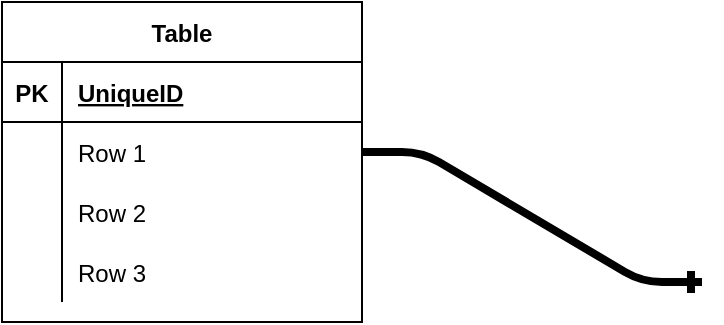 <mxfile version="14.1.8" type="github"><diagram id="_ZeF5XLmBIIkiQpLwpKp" name="Page-1"><mxGraphModel dx="1422" dy="709" grid="1" gridSize="10" guides="1" tooltips="1" connect="1" arrows="1" fold="1" page="1" pageScale="1" pageWidth="850" pageHeight="1100" math="0" shadow="0"><root><mxCell id="0"/><mxCell id="1" parent="0"/><mxCell id="l9i5rqNwiFYvo-mbfUiR-1" value="Table" style="shape=table;startSize=30;container=1;collapsible=1;childLayout=tableLayout;fixedRows=1;rowLines=0;fontStyle=1;align=center;resizeLast=1;" parent="1" vertex="1"><mxGeometry x="130" y="70" width="180" height="160" as="geometry"/></mxCell><mxCell id="l9i5rqNwiFYvo-mbfUiR-2" value="" style="shape=partialRectangle;collapsible=0;dropTarget=0;pointerEvents=0;fillColor=none;top=0;left=0;bottom=1;right=0;points=[[0,0.5],[1,0.5]];portConstraint=eastwest;" parent="l9i5rqNwiFYvo-mbfUiR-1" vertex="1"><mxGeometry y="30" width="180" height="30" as="geometry"/></mxCell><mxCell id="l9i5rqNwiFYvo-mbfUiR-3" value="PK" style="shape=partialRectangle;connectable=0;fillColor=none;top=0;left=0;bottom=0;right=0;fontStyle=1;overflow=hidden;" parent="l9i5rqNwiFYvo-mbfUiR-2" vertex="1"><mxGeometry width="30" height="30" as="geometry"/></mxCell><mxCell id="l9i5rqNwiFYvo-mbfUiR-4" value="UniqueID" style="shape=partialRectangle;connectable=0;fillColor=none;top=0;left=0;bottom=0;right=0;align=left;spacingLeft=6;fontStyle=5;overflow=hidden;" parent="l9i5rqNwiFYvo-mbfUiR-2" vertex="1"><mxGeometry x="30" width="150" height="30" as="geometry"/></mxCell><mxCell id="l9i5rqNwiFYvo-mbfUiR-5" value="" style="shape=partialRectangle;collapsible=0;dropTarget=0;pointerEvents=0;fillColor=none;top=0;left=0;bottom=0;right=0;points=[[0,0.5],[1,0.5]];portConstraint=eastwest;" parent="l9i5rqNwiFYvo-mbfUiR-1" vertex="1"><mxGeometry y="60" width="180" height="30" as="geometry"/></mxCell><mxCell id="l9i5rqNwiFYvo-mbfUiR-6" value="" style="shape=partialRectangle;connectable=0;fillColor=none;top=0;left=0;bottom=0;right=0;editable=1;overflow=hidden;" parent="l9i5rqNwiFYvo-mbfUiR-5" vertex="1"><mxGeometry width="30" height="30" as="geometry"/></mxCell><mxCell id="l9i5rqNwiFYvo-mbfUiR-7" value="Row 1" style="shape=partialRectangle;connectable=0;fillColor=none;top=0;left=0;bottom=0;right=0;align=left;spacingLeft=6;overflow=hidden;" parent="l9i5rqNwiFYvo-mbfUiR-5" vertex="1"><mxGeometry x="30" width="150" height="30" as="geometry"/></mxCell><mxCell id="l9i5rqNwiFYvo-mbfUiR-8" value="" style="shape=partialRectangle;collapsible=0;dropTarget=0;pointerEvents=0;fillColor=none;top=0;left=0;bottom=0;right=0;points=[[0,0.5],[1,0.5]];portConstraint=eastwest;" parent="l9i5rqNwiFYvo-mbfUiR-1" vertex="1"><mxGeometry y="90" width="180" height="30" as="geometry"/></mxCell><mxCell id="l9i5rqNwiFYvo-mbfUiR-9" value="" style="shape=partialRectangle;connectable=0;fillColor=none;top=0;left=0;bottom=0;right=0;editable=1;overflow=hidden;" parent="l9i5rqNwiFYvo-mbfUiR-8" vertex="1"><mxGeometry width="30" height="30" as="geometry"/></mxCell><mxCell id="l9i5rqNwiFYvo-mbfUiR-10" value="Row 2" style="shape=partialRectangle;connectable=0;fillColor=none;top=0;left=0;bottom=0;right=0;align=left;spacingLeft=6;overflow=hidden;" parent="l9i5rqNwiFYvo-mbfUiR-8" vertex="1"><mxGeometry x="30" width="150" height="30" as="geometry"/></mxCell><mxCell id="l9i5rqNwiFYvo-mbfUiR-11" value="" style="shape=partialRectangle;collapsible=0;dropTarget=0;pointerEvents=0;fillColor=none;top=0;left=0;bottom=0;right=0;points=[[0,0.5],[1,0.5]];portConstraint=eastwest;" parent="l9i5rqNwiFYvo-mbfUiR-1" vertex="1"><mxGeometry y="120" width="180" height="30" as="geometry"/></mxCell><mxCell id="l9i5rqNwiFYvo-mbfUiR-12" value="" style="shape=partialRectangle;connectable=0;fillColor=none;top=0;left=0;bottom=0;right=0;editable=1;overflow=hidden;" parent="l9i5rqNwiFYvo-mbfUiR-11" vertex="1"><mxGeometry width="30" height="30" as="geometry"/></mxCell><mxCell id="l9i5rqNwiFYvo-mbfUiR-13" value="Row 3" style="shape=partialRectangle;connectable=0;fillColor=none;top=0;left=0;bottom=0;right=0;align=left;spacingLeft=6;overflow=hidden;" parent="l9i5rqNwiFYvo-mbfUiR-11" vertex="1"><mxGeometry x="30" width="150" height="30" as="geometry"/></mxCell><mxCell id="iWZJU61WFJxZ3uK7nALH-1" value="" style="edgeStyle=entityRelationEdgeStyle;fontSize=12;html=1;endArrow=ERone;endFill=1;exitX=1;exitY=0.5;exitDx=0;exitDy=0;strokeWidth=4;" parent="1" source="l9i5rqNwiFYvo-mbfUiR-5" edge="1"><mxGeometry width="100" height="100" relative="1" as="geometry"><mxPoint x="350" y="230" as="sourcePoint"/><mxPoint x="480" y="210" as="targetPoint"/></mxGeometry></mxCell></root></mxGraphModel></diagram></mxfile>